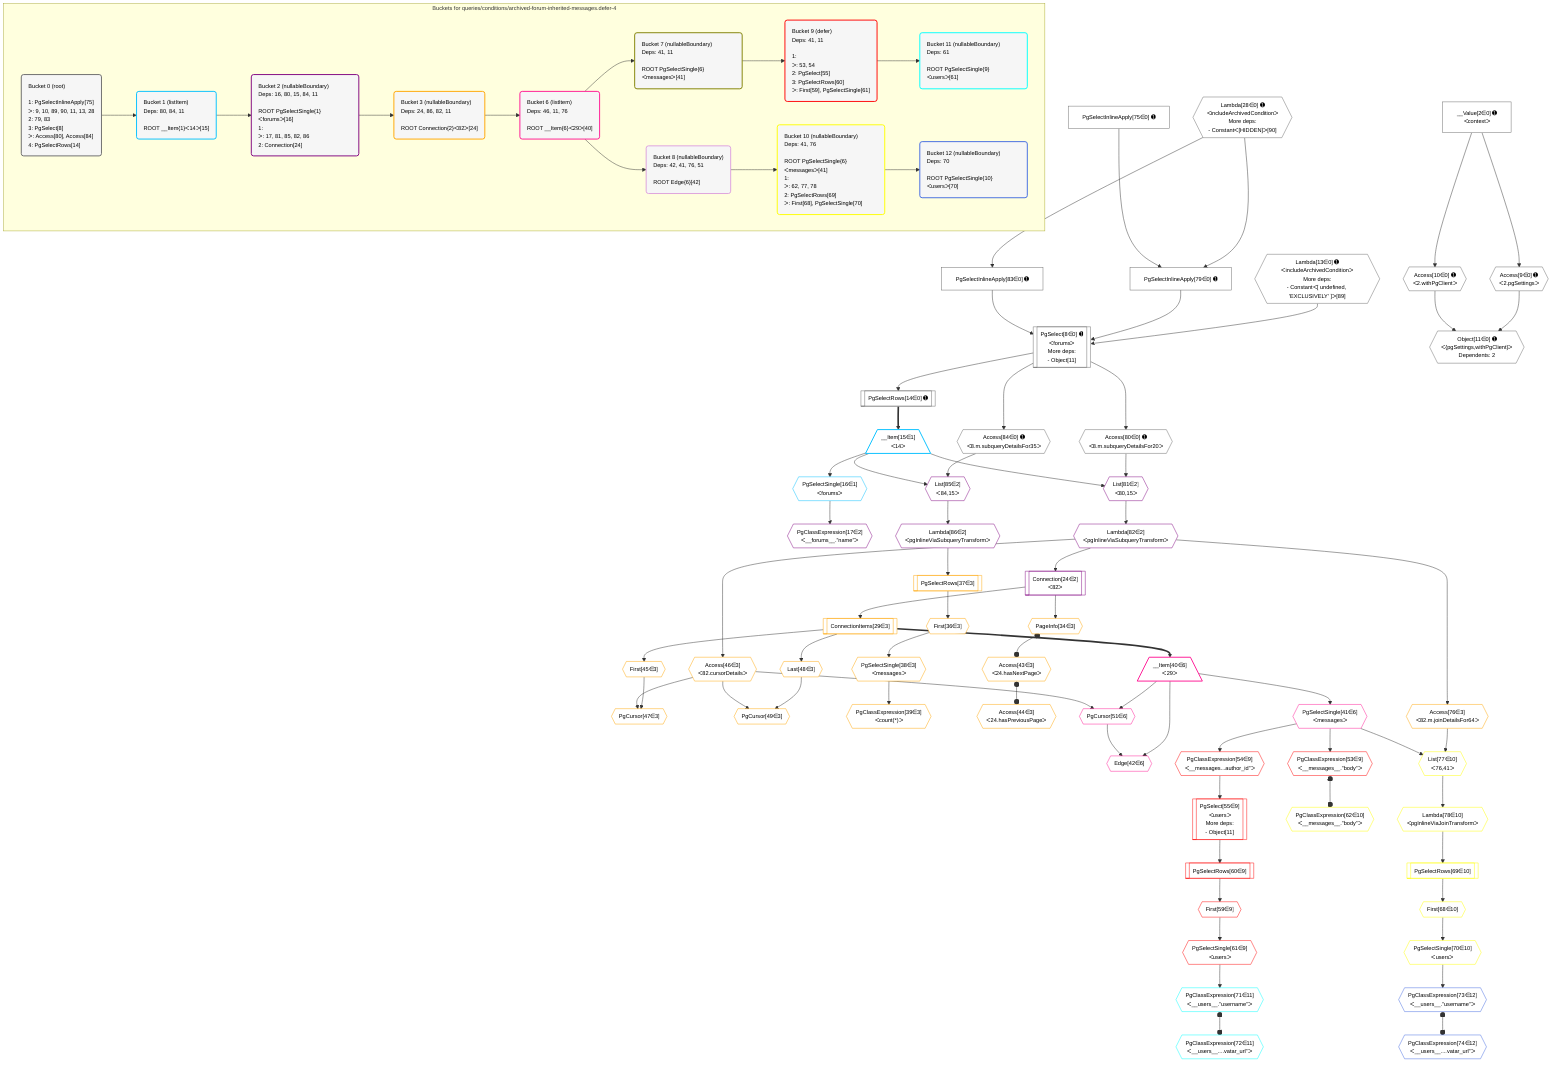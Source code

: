 %%{init: {'themeVariables': { 'fontSize': '12px'}}}%%
graph TD
    classDef path fill:#eee,stroke:#000,color:#000
    classDef plan fill:#fff,stroke-width:1px,color:#000
    classDef itemplan fill:#fff,stroke-width:2px,color:#000
    classDef unbatchedplan fill:#dff,stroke-width:1px,color:#000
    classDef sideeffectplan fill:#fcc,stroke-width:2px,color:#000
    classDef bucket fill:#f6f6f6,color:#000,stroke-width:2px,text-align:left

    subgraph "Buckets for queries/conditions/archived-forum-inherited-messages.defer-4"
    Bucket0("Bucket 0 (root)<br /><br />1: PgSelectInlineApply[75]<br />ᐳ: 9, 10, 89, 90, 11, 13, 28<br />2: 79, 83<br />3: PgSelect[8]<br />ᐳ: Access[80], Access[84]<br />4: PgSelectRows[14]"):::bucket
    Bucket1("Bucket 1 (listItem)<br />Deps: 80, 84, 11<br /><br />ROOT __Item{1}ᐸ14ᐳ[15]"):::bucket
    Bucket2("Bucket 2 (nullableBoundary)<br />Deps: 16, 80, 15, 84, 11<br /><br />ROOT PgSelectSingle{1}ᐸforumsᐳ[16]<br />1: <br />ᐳ: 17, 81, 85, 82, 86<br />2: Connection[24]"):::bucket
    Bucket3("Bucket 3 (nullableBoundary)<br />Deps: 24, 86, 82, 11<br /><br />ROOT Connection{2}ᐸ82ᐳ[24]"):::bucket
    Bucket6("Bucket 6 (listItem)<br />Deps: 46, 11, 76<br /><br />ROOT __Item{6}ᐸ29ᐳ[40]"):::bucket
    Bucket7("Bucket 7 (nullableBoundary)<br />Deps: 41, 11<br /><br />ROOT PgSelectSingle{6}ᐸmessagesᐳ[41]"):::bucket
    Bucket8("Bucket 8 (nullableBoundary)<br />Deps: 42, 41, 76, 51<br /><br />ROOT Edge{6}[42]"):::bucket
    Bucket9("Bucket 9 (defer)<br />Deps: 41, 11<br /><br />1: <br />ᐳ: 53, 54<br />2: PgSelect[55]<br />3: PgSelectRows[60]<br />ᐳ: First[59], PgSelectSingle[61]"):::bucket
    Bucket10("Bucket 10 (nullableBoundary)<br />Deps: 41, 76<br /><br />ROOT PgSelectSingle{6}ᐸmessagesᐳ[41]<br />1: <br />ᐳ: 62, 77, 78<br />2: PgSelectRows[69]<br />ᐳ: First[68], PgSelectSingle[70]"):::bucket
    Bucket11("Bucket 11 (nullableBoundary)<br />Deps: 61<br /><br />ROOT PgSelectSingle{9}ᐸusersᐳ[61]"):::bucket
    Bucket12("Bucket 12 (nullableBoundary)<br />Deps: 70<br /><br />ROOT PgSelectSingle{10}ᐸusersᐳ[70]"):::bucket
    end
    Bucket0 --> Bucket1
    Bucket1 --> Bucket2
    Bucket2 --> Bucket3
    Bucket3 --> Bucket6
    Bucket6 --> Bucket7 & Bucket8
    Bucket7 --> Bucket9
    Bucket8 --> Bucket10
    Bucket9 --> Bucket11
    Bucket10 --> Bucket12

    %% plan dependencies
    PgSelect8[["PgSelect[8∈0] ➊<br />ᐸforumsᐳ<br />More deps:<br />- Object[11]"]]:::plan
    Lambda13{{"Lambda[13∈0] ➊<br />ᐸincludeArchivedConditionᐳ<br />More deps:<br />- Constantᐸ[ undefined, 'EXCLUSIVELY' ]ᐳ[89]"}}:::plan
    PgSelectInlineApply79["PgSelectInlineApply[79∈0] ➊"]:::plan
    PgSelectInlineApply83["PgSelectInlineApply[83∈0] ➊"]:::plan
    Lambda13 & PgSelectInlineApply79 & PgSelectInlineApply83 --> PgSelect8
    Object11{{"Object[11∈0] ➊<br />ᐸ{pgSettings,withPgClient}ᐳ<br />Dependents: 2"}}:::plan
    Access9{{"Access[9∈0] ➊<br />ᐸ2.pgSettingsᐳ"}}:::plan
    Access10{{"Access[10∈0] ➊<br />ᐸ2.withPgClientᐳ"}}:::plan
    Access9 & Access10 --> Object11
    Lambda28{{"Lambda[28∈0] ➊<br />ᐸincludeArchivedConditionᐳ<br />More deps:<br />- Constantᐸ[HIDDEN]ᐳ[90]"}}:::plan
    PgSelectInlineApply75["PgSelectInlineApply[75∈0] ➊"]:::plan
    Lambda28 & PgSelectInlineApply75 --> PgSelectInlineApply79
    __Value2["__Value[2∈0] ➊<br />ᐸcontextᐳ"]:::plan
    __Value2 --> Access9
    __Value2 --> Access10
    PgSelectRows14[["PgSelectRows[14∈0] ➊"]]:::plan
    PgSelect8 --> PgSelectRows14
    Access80{{"Access[80∈0] ➊<br />ᐸ8.m.subqueryDetailsFor20ᐳ"}}:::plan
    PgSelect8 --> Access80
    Lambda28 --> PgSelectInlineApply83
    Access84{{"Access[84∈0] ➊<br />ᐸ8.m.subqueryDetailsFor35ᐳ"}}:::plan
    PgSelect8 --> Access84
    __Item15[/"__Item[15∈1]<br />ᐸ14ᐳ"\]:::itemplan
    PgSelectRows14 ==> __Item15
    PgSelectSingle16{{"PgSelectSingle[16∈1]<br />ᐸforumsᐳ"}}:::plan
    __Item15 --> PgSelectSingle16
    List81{{"List[81∈2]<br />ᐸ80,15ᐳ"}}:::plan
    Access80 & __Item15 --> List81
    List85{{"List[85∈2]<br />ᐸ84,15ᐳ"}}:::plan
    Access84 & __Item15 --> List85
    PgClassExpression17{{"PgClassExpression[17∈2]<br />ᐸ__forums__.”name”ᐳ"}}:::plan
    PgSelectSingle16 --> PgClassExpression17
    Connection24[["Connection[24∈2]<br />ᐸ82ᐳ"]]:::plan
    Lambda82{{"Lambda[82∈2]<br />ᐸpgInlineViaSubqueryTransformᐳ"}}:::plan
    Lambda82 --> Connection24
    List81 --> Lambda82
    Lambda86{{"Lambda[86∈2]<br />ᐸpgInlineViaSubqueryTransformᐳ"}}:::plan
    List85 --> Lambda86
    PgCursor47{{"PgCursor[47∈3]"}}:::plan
    First45{{"First[45∈3]"}}:::plan
    Access46{{"Access[46∈3]<br />ᐸ82.cursorDetailsᐳ"}}:::plan
    First45 & Access46 --> PgCursor47
    PgCursor49{{"PgCursor[49∈3]"}}:::plan
    Last48{{"Last[48∈3]"}}:::plan
    Last48 & Access46 --> PgCursor49
    ConnectionItems29[["ConnectionItems[29∈3]"]]:::plan
    Connection24 --> ConnectionItems29
    PageInfo34{{"PageInfo[34∈3]"}}:::plan
    Connection24 --> PageInfo34
    First36{{"First[36∈3]"}}:::plan
    PgSelectRows37[["PgSelectRows[37∈3]"]]:::plan
    PgSelectRows37 --> First36
    Lambda86 --> PgSelectRows37
    PgSelectSingle38{{"PgSelectSingle[38∈3]<br />ᐸmessagesᐳ"}}:::plan
    First36 --> PgSelectSingle38
    PgClassExpression39{{"PgClassExpression[39∈3]<br />ᐸcount(*)ᐳ"}}:::plan
    PgSelectSingle38 --> PgClassExpression39
    Access43{{"Access[43∈3]<br />ᐸ24.hasNextPageᐳ"}}:::plan
    PageInfo34 o--o Access43
    Access44{{"Access[44∈3]<br />ᐸ24.hasPreviousPageᐳ"}}:::plan
    Access43 o--o Access44
    ConnectionItems29 --> First45
    Lambda82 --> Access46
    ConnectionItems29 --> Last48
    Access76{{"Access[76∈3]<br />ᐸ82.m.joinDetailsFor64ᐳ"}}:::plan
    Lambda82 --> Access76
    Edge42{{"Edge[42∈6]"}}:::plan
    __Item40[/"__Item[40∈6]<br />ᐸ29ᐳ"\]:::itemplan
    PgCursor51{{"PgCursor[51∈6]"}}:::plan
    __Item40 & PgCursor51 --> Edge42
    __Item40 & Access46 --> PgCursor51
    ConnectionItems29 ==> __Item40
    PgSelectSingle41{{"PgSelectSingle[41∈6]<br />ᐸmessagesᐳ"}}:::plan
    __Item40 --> PgSelectSingle41
    PgSelect55[["PgSelect[55∈9]<br />ᐸusersᐳ<br />More deps:<br />- Object[11]"]]:::plan
    PgClassExpression54{{"PgClassExpression[54∈9]<br />ᐸ__messages...author_id”ᐳ"}}:::plan
    PgClassExpression54 --> PgSelect55
    PgClassExpression53{{"PgClassExpression[53∈9]<br />ᐸ__messages__.”body”ᐳ"}}:::plan
    PgSelectSingle41 --> PgClassExpression53
    PgSelectSingle41 --> PgClassExpression54
    First59{{"First[59∈9]"}}:::plan
    PgSelectRows60[["PgSelectRows[60∈9]"]]:::plan
    PgSelectRows60 --> First59
    PgSelect55 --> PgSelectRows60
    PgSelectSingle61{{"PgSelectSingle[61∈9]<br />ᐸusersᐳ"}}:::plan
    First59 --> PgSelectSingle61
    List77{{"List[77∈10]<br />ᐸ76,41ᐳ"}}:::plan
    Access76 & PgSelectSingle41 --> List77
    PgClassExpression62{{"PgClassExpression[62∈10]<br />ᐸ__messages__.”body”ᐳ"}}:::plan
    PgClassExpression53 o--o PgClassExpression62
    First68{{"First[68∈10]"}}:::plan
    PgSelectRows69[["PgSelectRows[69∈10]"]]:::plan
    PgSelectRows69 --> First68
    Lambda78{{"Lambda[78∈10]<br />ᐸpgInlineViaJoinTransformᐳ"}}:::plan
    Lambda78 --> PgSelectRows69
    PgSelectSingle70{{"PgSelectSingle[70∈10]<br />ᐸusersᐳ"}}:::plan
    First68 --> PgSelectSingle70
    List77 --> Lambda78
    PgClassExpression71{{"PgClassExpression[71∈11]<br />ᐸ__users__.”username”ᐳ"}}:::plan
    PgSelectSingle61 --> PgClassExpression71
    PgClassExpression72{{"PgClassExpression[72∈11]<br />ᐸ__users__....vatar_url”ᐳ"}}:::plan
    PgClassExpression71 o--o PgClassExpression72
    PgClassExpression73{{"PgClassExpression[73∈12]<br />ᐸ__users__.”username”ᐳ"}}:::plan
    PgSelectSingle70 --> PgClassExpression73
    PgClassExpression74{{"PgClassExpression[74∈12]<br />ᐸ__users__....vatar_url”ᐳ"}}:::plan
    PgClassExpression73 o--o PgClassExpression74

    %% define steps
    classDef bucket0 stroke:#696969
    class Bucket0,__Value2,PgSelect8,Access9,Access10,Object11,Lambda13,PgSelectRows14,Lambda28,PgSelectInlineApply75,PgSelectInlineApply79,Access80,PgSelectInlineApply83,Access84 bucket0
    classDef bucket1 stroke:#00bfff
    class Bucket1,__Item15,PgSelectSingle16 bucket1
    classDef bucket2 stroke:#7f007f
    class Bucket2,PgClassExpression17,Connection24,List81,Lambda82,List85,Lambda86 bucket2
    classDef bucket3 stroke:#ffa500
    class Bucket3,ConnectionItems29,PageInfo34,First36,PgSelectRows37,PgSelectSingle38,PgClassExpression39,Access43,Access44,First45,Access46,PgCursor47,Last48,PgCursor49,Access76 bucket3
    classDef bucket6 stroke:#ff1493
    class Bucket6,__Item40,PgSelectSingle41,Edge42,PgCursor51 bucket6
    classDef bucket7 stroke:#808000
    class Bucket7 bucket7
    classDef bucket8 stroke:#dda0dd
    class Bucket8 bucket8
    classDef bucket9 stroke:#ff0000
    class Bucket9,PgClassExpression53,PgClassExpression54,PgSelect55,First59,PgSelectRows60,PgSelectSingle61 bucket9
    classDef bucket10 stroke:#ffff00
    class Bucket10,PgClassExpression62,First68,PgSelectRows69,PgSelectSingle70,List77,Lambda78 bucket10
    classDef bucket11 stroke:#00ffff
    class Bucket11,PgClassExpression71,PgClassExpression72 bucket11
    classDef bucket12 stroke:#4169e1
    class Bucket12,PgClassExpression73,PgClassExpression74 bucket12